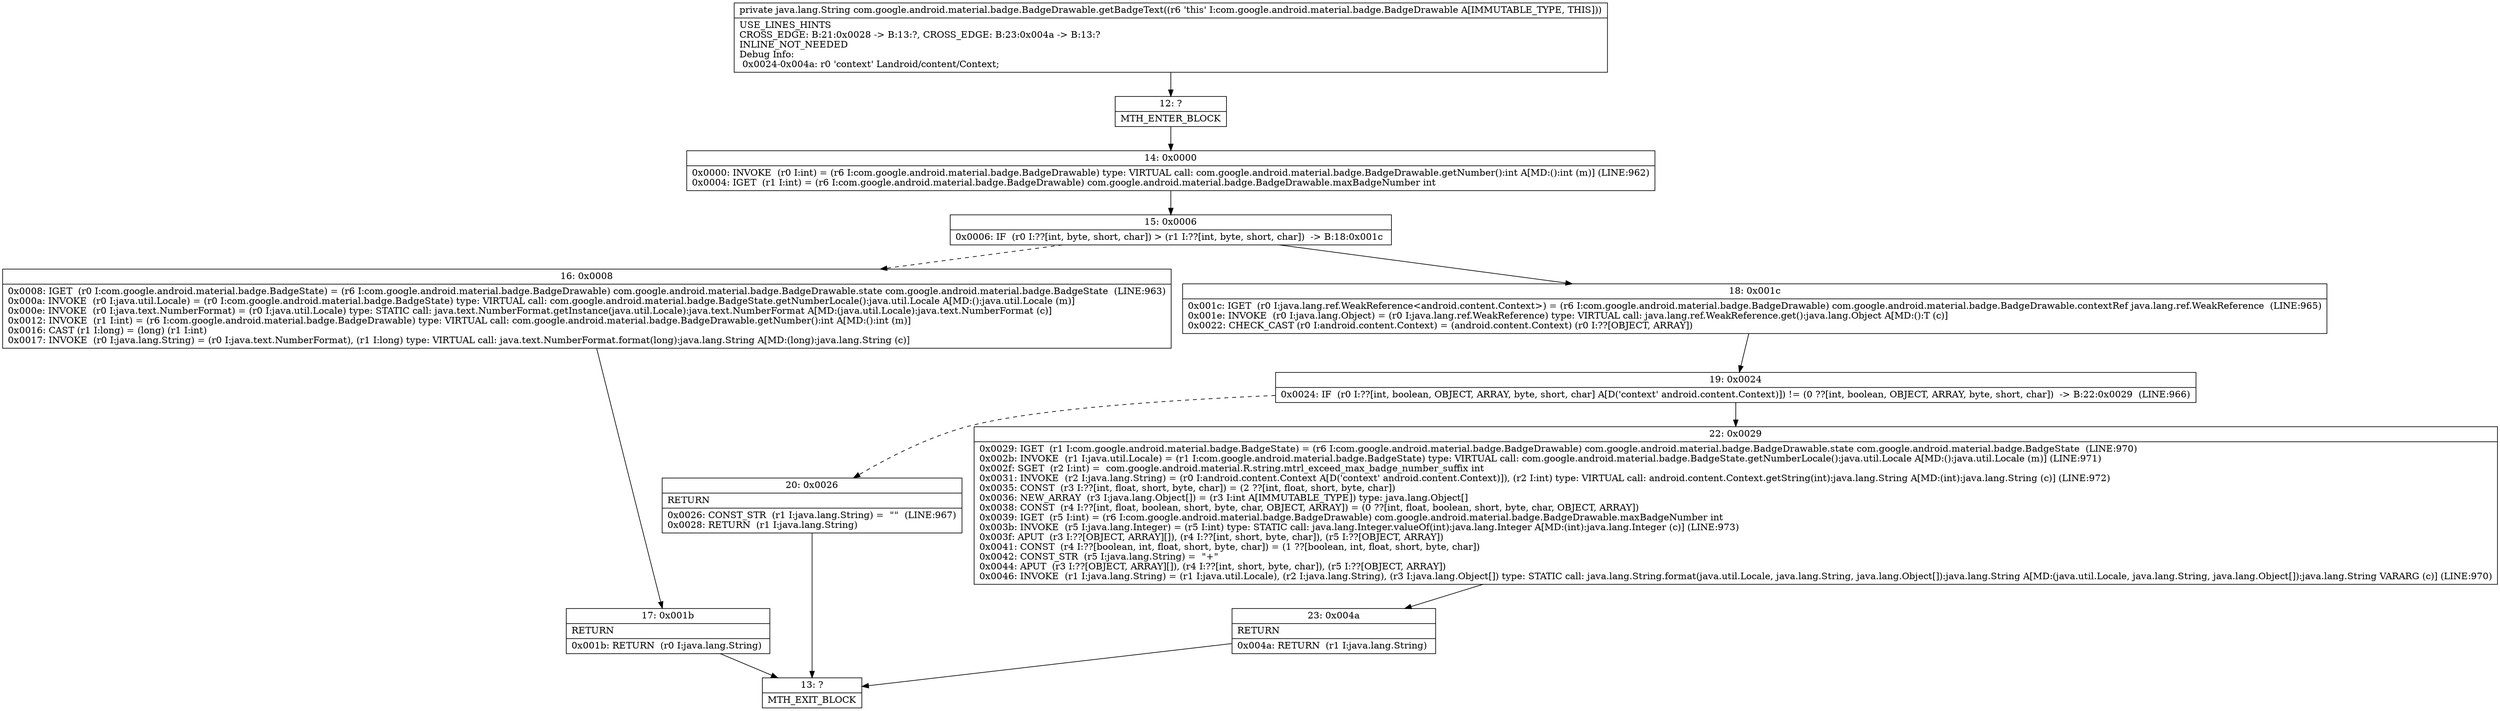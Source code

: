 digraph "CFG forcom.google.android.material.badge.BadgeDrawable.getBadgeText()Ljava\/lang\/String;" {
Node_12 [shape=record,label="{12\:\ ?|MTH_ENTER_BLOCK\l}"];
Node_14 [shape=record,label="{14\:\ 0x0000|0x0000: INVOKE  (r0 I:int) = (r6 I:com.google.android.material.badge.BadgeDrawable) type: VIRTUAL call: com.google.android.material.badge.BadgeDrawable.getNumber():int A[MD:():int (m)] (LINE:962)\l0x0004: IGET  (r1 I:int) = (r6 I:com.google.android.material.badge.BadgeDrawable) com.google.android.material.badge.BadgeDrawable.maxBadgeNumber int \l}"];
Node_15 [shape=record,label="{15\:\ 0x0006|0x0006: IF  (r0 I:??[int, byte, short, char]) \> (r1 I:??[int, byte, short, char])  \-\> B:18:0x001c \l}"];
Node_16 [shape=record,label="{16\:\ 0x0008|0x0008: IGET  (r0 I:com.google.android.material.badge.BadgeState) = (r6 I:com.google.android.material.badge.BadgeDrawable) com.google.android.material.badge.BadgeDrawable.state com.google.android.material.badge.BadgeState  (LINE:963)\l0x000a: INVOKE  (r0 I:java.util.Locale) = (r0 I:com.google.android.material.badge.BadgeState) type: VIRTUAL call: com.google.android.material.badge.BadgeState.getNumberLocale():java.util.Locale A[MD:():java.util.Locale (m)]\l0x000e: INVOKE  (r0 I:java.text.NumberFormat) = (r0 I:java.util.Locale) type: STATIC call: java.text.NumberFormat.getInstance(java.util.Locale):java.text.NumberFormat A[MD:(java.util.Locale):java.text.NumberFormat (c)]\l0x0012: INVOKE  (r1 I:int) = (r6 I:com.google.android.material.badge.BadgeDrawable) type: VIRTUAL call: com.google.android.material.badge.BadgeDrawable.getNumber():int A[MD:():int (m)]\l0x0016: CAST (r1 I:long) = (long) (r1 I:int) \l0x0017: INVOKE  (r0 I:java.lang.String) = (r0 I:java.text.NumberFormat), (r1 I:long) type: VIRTUAL call: java.text.NumberFormat.format(long):java.lang.String A[MD:(long):java.lang.String (c)]\l}"];
Node_17 [shape=record,label="{17\:\ 0x001b|RETURN\l|0x001b: RETURN  (r0 I:java.lang.String) \l}"];
Node_13 [shape=record,label="{13\:\ ?|MTH_EXIT_BLOCK\l}"];
Node_18 [shape=record,label="{18\:\ 0x001c|0x001c: IGET  (r0 I:java.lang.ref.WeakReference\<android.content.Context\>) = (r6 I:com.google.android.material.badge.BadgeDrawable) com.google.android.material.badge.BadgeDrawable.contextRef java.lang.ref.WeakReference  (LINE:965)\l0x001e: INVOKE  (r0 I:java.lang.Object) = (r0 I:java.lang.ref.WeakReference) type: VIRTUAL call: java.lang.ref.WeakReference.get():java.lang.Object A[MD:():T (c)]\l0x0022: CHECK_CAST (r0 I:android.content.Context) = (android.content.Context) (r0 I:??[OBJECT, ARRAY]) \l}"];
Node_19 [shape=record,label="{19\:\ 0x0024|0x0024: IF  (r0 I:??[int, boolean, OBJECT, ARRAY, byte, short, char] A[D('context' android.content.Context)]) != (0 ??[int, boolean, OBJECT, ARRAY, byte, short, char])  \-\> B:22:0x0029  (LINE:966)\l}"];
Node_20 [shape=record,label="{20\:\ 0x0026|RETURN\l|0x0026: CONST_STR  (r1 I:java.lang.String) =  \"\"  (LINE:967)\l0x0028: RETURN  (r1 I:java.lang.String) \l}"];
Node_22 [shape=record,label="{22\:\ 0x0029|0x0029: IGET  (r1 I:com.google.android.material.badge.BadgeState) = (r6 I:com.google.android.material.badge.BadgeDrawable) com.google.android.material.badge.BadgeDrawable.state com.google.android.material.badge.BadgeState  (LINE:970)\l0x002b: INVOKE  (r1 I:java.util.Locale) = (r1 I:com.google.android.material.badge.BadgeState) type: VIRTUAL call: com.google.android.material.badge.BadgeState.getNumberLocale():java.util.Locale A[MD:():java.util.Locale (m)] (LINE:971)\l0x002f: SGET  (r2 I:int) =  com.google.android.material.R.string.mtrl_exceed_max_badge_number_suffix int \l0x0031: INVOKE  (r2 I:java.lang.String) = (r0 I:android.content.Context A[D('context' android.content.Context)]), (r2 I:int) type: VIRTUAL call: android.content.Context.getString(int):java.lang.String A[MD:(int):java.lang.String (c)] (LINE:972)\l0x0035: CONST  (r3 I:??[int, float, short, byte, char]) = (2 ??[int, float, short, byte, char]) \l0x0036: NEW_ARRAY  (r3 I:java.lang.Object[]) = (r3 I:int A[IMMUTABLE_TYPE]) type: java.lang.Object[] \l0x0038: CONST  (r4 I:??[int, float, boolean, short, byte, char, OBJECT, ARRAY]) = (0 ??[int, float, boolean, short, byte, char, OBJECT, ARRAY]) \l0x0039: IGET  (r5 I:int) = (r6 I:com.google.android.material.badge.BadgeDrawable) com.google.android.material.badge.BadgeDrawable.maxBadgeNumber int \l0x003b: INVOKE  (r5 I:java.lang.Integer) = (r5 I:int) type: STATIC call: java.lang.Integer.valueOf(int):java.lang.Integer A[MD:(int):java.lang.Integer (c)] (LINE:973)\l0x003f: APUT  (r3 I:??[OBJECT, ARRAY][]), (r4 I:??[int, short, byte, char]), (r5 I:??[OBJECT, ARRAY]) \l0x0041: CONST  (r4 I:??[boolean, int, float, short, byte, char]) = (1 ??[boolean, int, float, short, byte, char]) \l0x0042: CONST_STR  (r5 I:java.lang.String) =  \"+\" \l0x0044: APUT  (r3 I:??[OBJECT, ARRAY][]), (r4 I:??[int, short, byte, char]), (r5 I:??[OBJECT, ARRAY]) \l0x0046: INVOKE  (r1 I:java.lang.String) = (r1 I:java.util.Locale), (r2 I:java.lang.String), (r3 I:java.lang.Object[]) type: STATIC call: java.lang.String.format(java.util.Locale, java.lang.String, java.lang.Object[]):java.lang.String A[MD:(java.util.Locale, java.lang.String, java.lang.Object[]):java.lang.String VARARG (c)] (LINE:970)\l}"];
Node_23 [shape=record,label="{23\:\ 0x004a|RETURN\l|0x004a: RETURN  (r1 I:java.lang.String) \l}"];
MethodNode[shape=record,label="{private java.lang.String com.google.android.material.badge.BadgeDrawable.getBadgeText((r6 'this' I:com.google.android.material.badge.BadgeDrawable A[IMMUTABLE_TYPE, THIS]))  | USE_LINES_HINTS\lCROSS_EDGE: B:21:0x0028 \-\> B:13:?, CROSS_EDGE: B:23:0x004a \-\> B:13:?\lINLINE_NOT_NEEDED\lDebug Info:\l  0x0024\-0x004a: r0 'context' Landroid\/content\/Context;\l}"];
MethodNode -> Node_12;Node_12 -> Node_14;
Node_14 -> Node_15;
Node_15 -> Node_16[style=dashed];
Node_15 -> Node_18;
Node_16 -> Node_17;
Node_17 -> Node_13;
Node_18 -> Node_19;
Node_19 -> Node_20[style=dashed];
Node_19 -> Node_22;
Node_20 -> Node_13;
Node_22 -> Node_23;
Node_23 -> Node_13;
}

